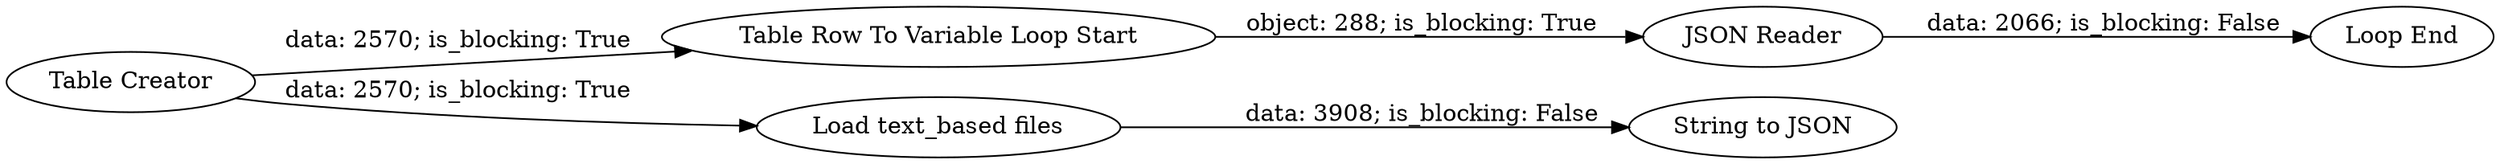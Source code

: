 digraph {
	"-3613683464172633238_2" [label="Table Creator"]
	"-3613683464172633238_6" [label="Loop End"]
	"-3613683464172633238_8" [label="String to JSON"]
	"-3613683464172633238_5" [label="Table Row To Variable Loop Start"]
	"-3613683464172633238_4" [label="JSON Reader"]
	"-3613683464172633238_7" [label="Load text_based files"]
	"-3613683464172633238_7" -> "-3613683464172633238_8" [label="data: 3908; is_blocking: False"]
	"-3613683464172633238_2" -> "-3613683464172633238_5" [label="data: 2570; is_blocking: True"]
	"-3613683464172633238_4" -> "-3613683464172633238_6" [label="data: 2066; is_blocking: False"]
	"-3613683464172633238_5" -> "-3613683464172633238_4" [label="object: 288; is_blocking: True"]
	"-3613683464172633238_2" -> "-3613683464172633238_7" [label="data: 2570; is_blocking: True"]
	rankdir=LR
}
